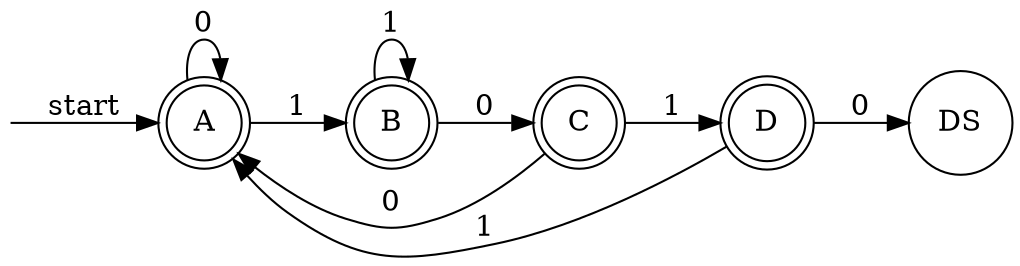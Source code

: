 #render with dot
digraph eingraph {
graph [overlap=false,start=3,rankdir=LR,order=out];
edge [len=2];
start [shape=plaintext, label="", width=0]; 
A [shape=doublecircle];
B [shape=doublecircle];
C [shape=doublecircle];
D [shape=doublecircle];
DS [shape=circle];

start -> A [len=1, label=start,weight=9];
A -> B [label=1,weight=9];
B -> C [label=0,weight=9];
C -> D [label=1,weight=9];
D -> DS [label=0,weight=9];

A -> A [label=0];
B -> B [label=1];
C -> A [label=0];
D -> A [label=1];
}